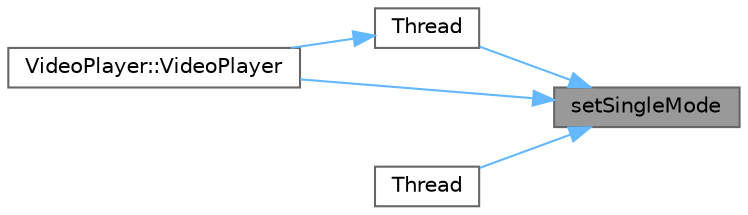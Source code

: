 digraph "setSingleMode"
{
 // LATEX_PDF_SIZE
  bgcolor="transparent";
  edge [fontname=Helvetica,fontsize=10,labelfontname=Helvetica,labelfontsize=10];
  node [fontname=Helvetica,fontsize=10,shape=box,height=0.2,width=0.4];
  rankdir="RL";
  Node1 [id="Node000001",label="setSingleMode",height=0.2,width=0.4,color="gray40", fillcolor="grey60", style="filled", fontcolor="black",tooltip="设置单次模式"];
  Node1 -> Node2 [id="edge1_Node000001_Node000002",dir="back",color="steelblue1",style="solid",tooltip=" "];
  Node2 [id="Node000002",label="Thread",height=0.2,width=0.4,color="grey40", fillcolor="white", style="filled",URL="$class_util_1_1_thread.html#a7542b81caf3dbfcbd2b2f217fd10c240",tooltip="构造函数"];
  Node2 -> Node3 [id="edge2_Node000002_Node000003",dir="back",color="steelblue1",style="solid",tooltip=" "];
  Node3 [id="Node000003",label="VideoPlayer::VideoPlayer",height=0.2,width=0.4,color="grey40", fillcolor="white", style="filled",URL="$class_video_player.html#a9f13805a2a52cdaa95bd96248941e89b",tooltip="构造函数"];
  Node1 -> Node4 [id="edge3_Node000001_Node000004",dir="back",color="steelblue1",style="solid",tooltip=" "];
  Node4 [id="Node000004",label="Thread",height=0.2,width=0.4,color="grey40", fillcolor="white", style="filled",URL="$class_util_1_1_thread.html#a4decba45c6f5f12357b6067238e5659f",tooltip="构造函数（指定模式）"];
  Node1 -> Node3 [id="edge4_Node000001_Node000003",dir="back",color="steelblue1",style="solid",tooltip=" "];
}
